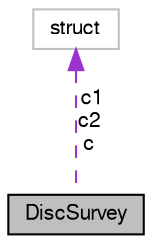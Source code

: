 digraph "DiscSurvey"
{
  edge [fontname="FreeSans",fontsize="10",labelfontname="FreeSans",labelfontsize="10"];
  node [fontname="FreeSans",fontsize="10",shape=record];
  Node1 [label="DiscSurvey",height=0.2,width=0.4,color="black", fillcolor="grey75", style="filled", fontcolor="black"];
  Node2 -> Node1 [dir="back",color="darkorchid3",fontsize="10",style="dashed",label=" c1\nc2\nc" ,fontname="FreeSans"];
  Node2 [label="struct",height=0.2,width=0.4,color="grey75", fillcolor="white", style="filled"];
}
